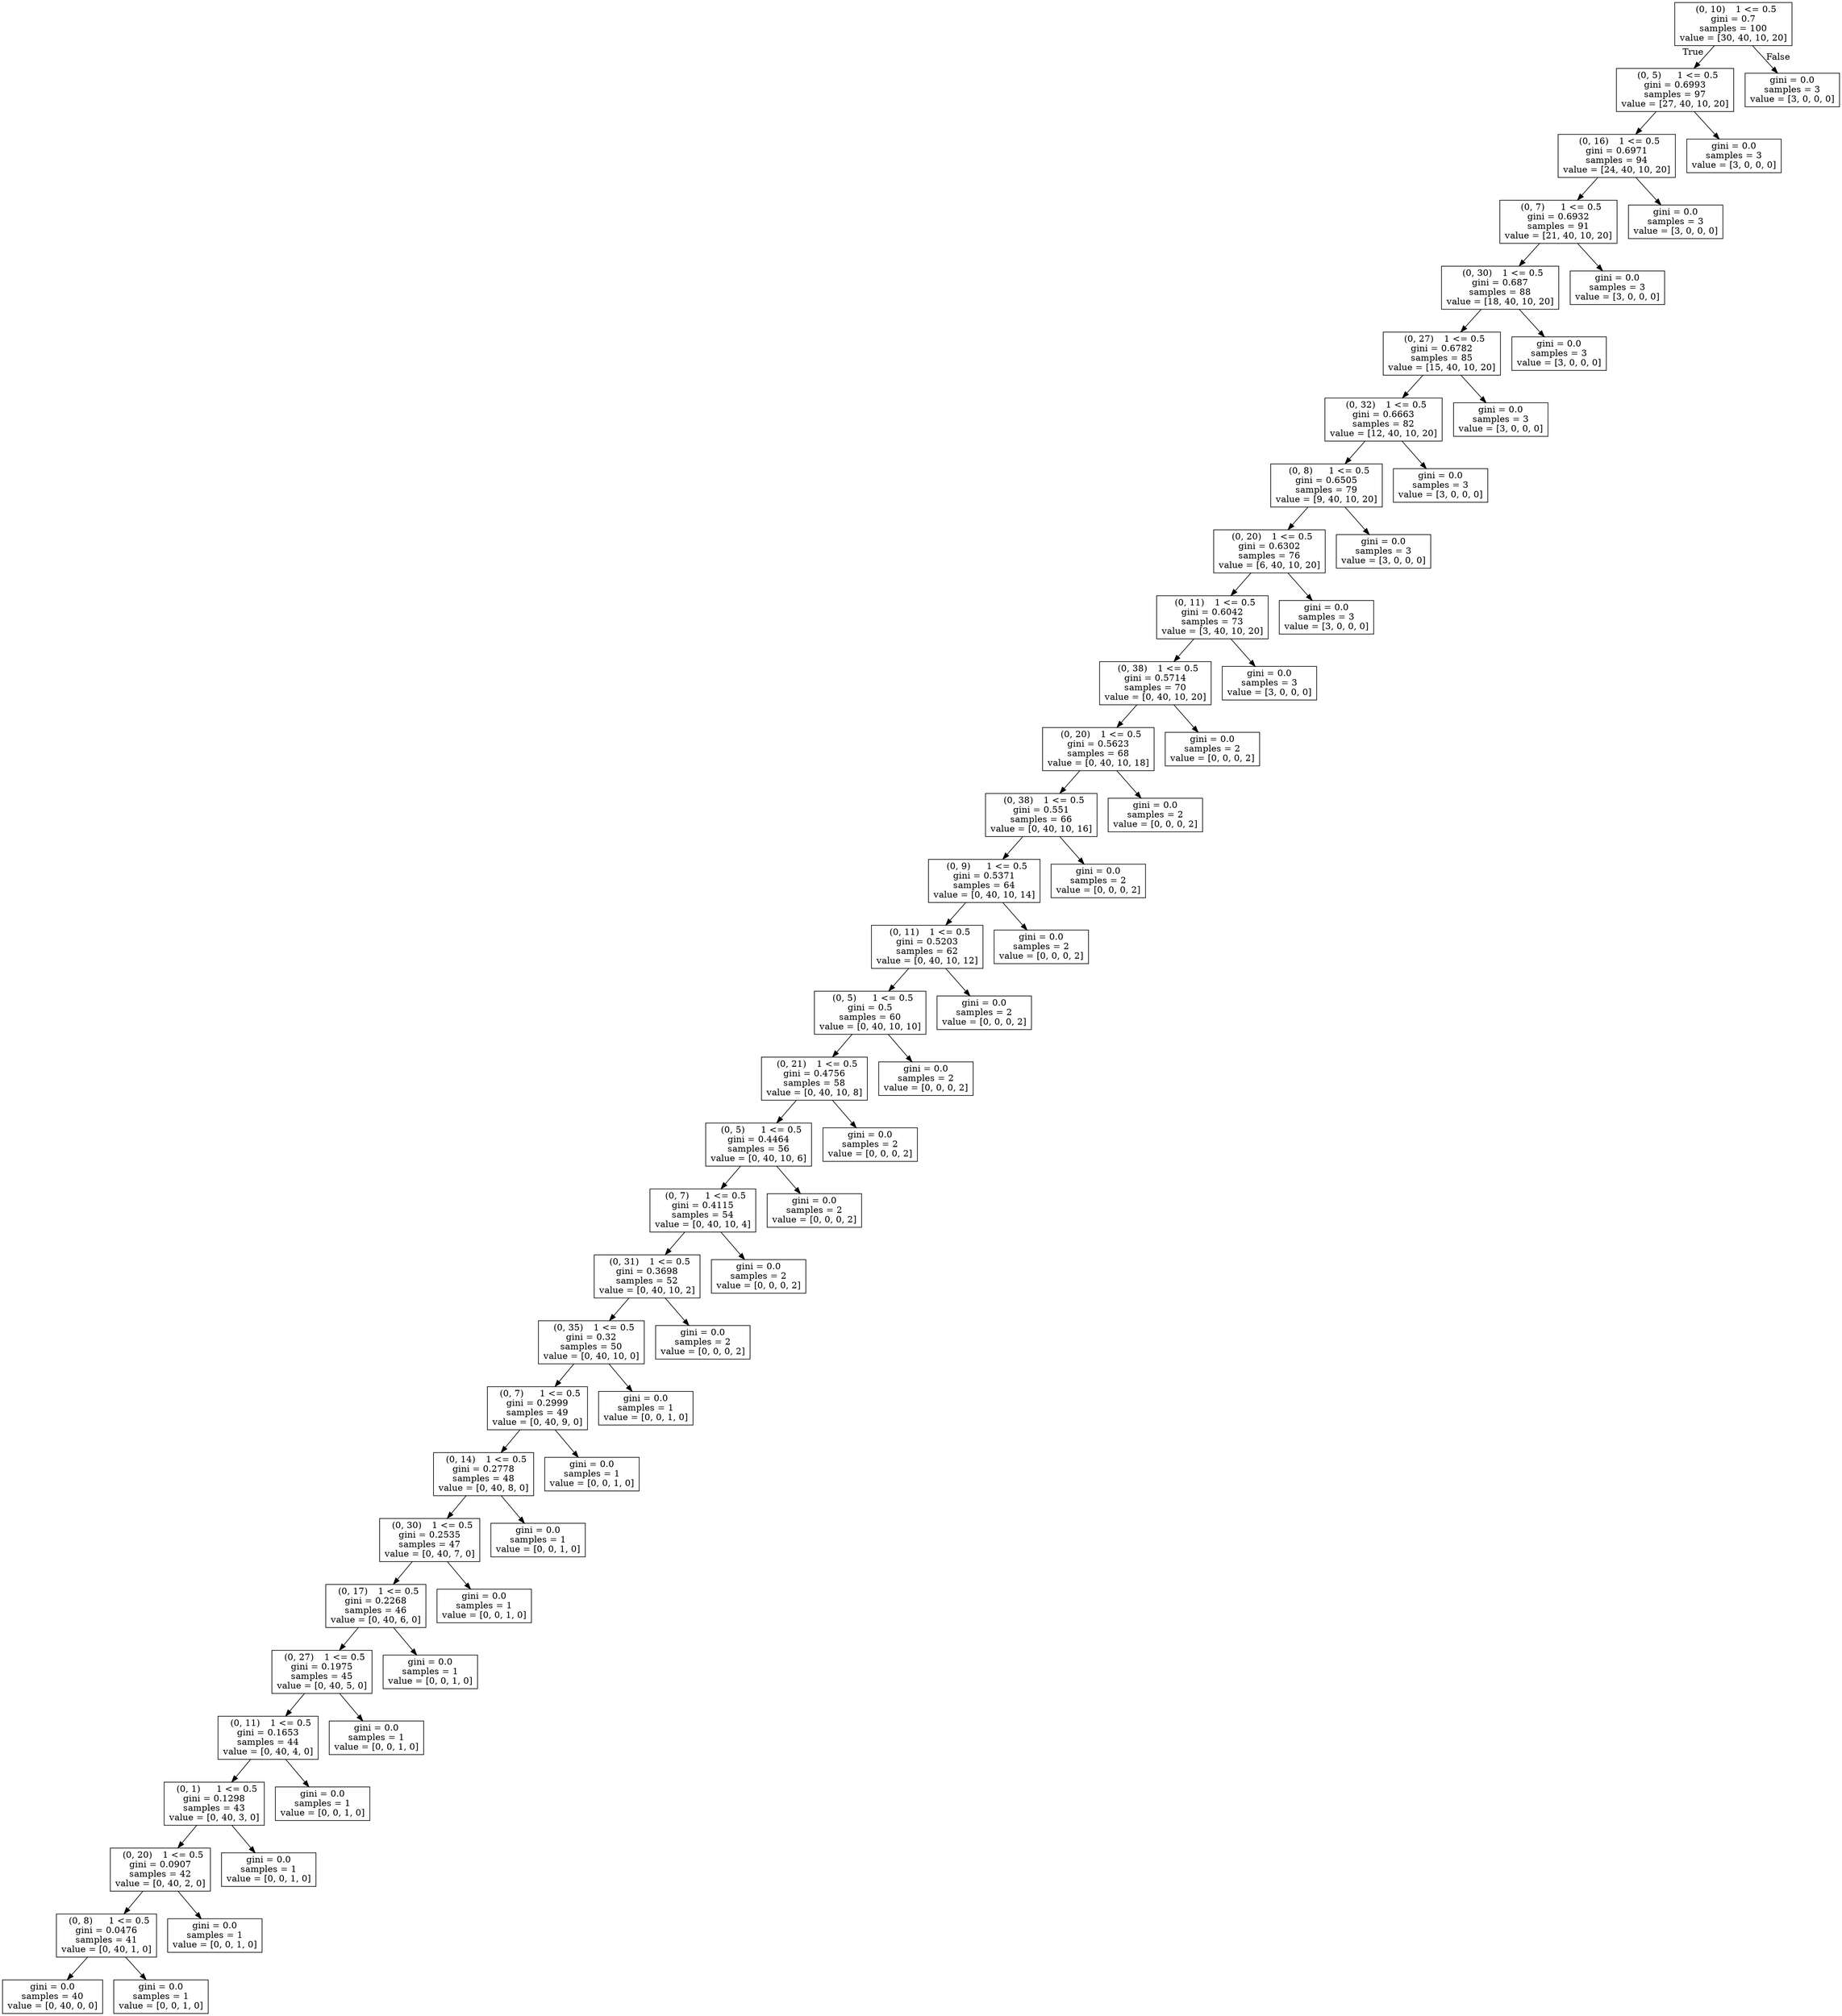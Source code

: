 digraph Tree {
node [shape=box] ;
0 [label="  (0, 10)	1 <= 0.5\ngini = 0.7\nsamples = 100\nvalue = [30, 40, 10, 20]"] ;
1 [label="  (0, 5)	1 <= 0.5\ngini = 0.6993\nsamples = 97\nvalue = [27, 40, 10, 20]"] ;
0 -> 1 [labeldistance=2.5, labelangle=45, headlabel="True"] ;
2 [label="  (0, 16)	1 <= 0.5\ngini = 0.6971\nsamples = 94\nvalue = [24, 40, 10, 20]"] ;
1 -> 2 ;
3 [label="  (0, 7)	1 <= 0.5\ngini = 0.6932\nsamples = 91\nvalue = [21, 40, 10, 20]"] ;
2 -> 3 ;
4 [label="  (0, 30)	1 <= 0.5\ngini = 0.687\nsamples = 88\nvalue = [18, 40, 10, 20]"] ;
3 -> 4 ;
5 [label="  (0, 27)	1 <= 0.5\ngini = 0.6782\nsamples = 85\nvalue = [15, 40, 10, 20]"] ;
4 -> 5 ;
6 [label="  (0, 32)	1 <= 0.5\ngini = 0.6663\nsamples = 82\nvalue = [12, 40, 10, 20]"] ;
5 -> 6 ;
7 [label="  (0, 8)	1 <= 0.5\ngini = 0.6505\nsamples = 79\nvalue = [9, 40, 10, 20]"] ;
6 -> 7 ;
8 [label="  (0, 20)	1 <= 0.5\ngini = 0.6302\nsamples = 76\nvalue = [6, 40, 10, 20]"] ;
7 -> 8 ;
9 [label="  (0, 11)	1 <= 0.5\ngini = 0.6042\nsamples = 73\nvalue = [3, 40, 10, 20]"] ;
8 -> 9 ;
10 [label="  (0, 38)	1 <= 0.5\ngini = 0.5714\nsamples = 70\nvalue = [0, 40, 10, 20]"] ;
9 -> 10 ;
11 [label="  (0, 20)	1 <= 0.5\ngini = 0.5623\nsamples = 68\nvalue = [0, 40, 10, 18]"] ;
10 -> 11 ;
12 [label="  (0, 38)	1 <= 0.5\ngini = 0.551\nsamples = 66\nvalue = [0, 40, 10, 16]"] ;
11 -> 12 ;
13 [label="  (0, 9)	1 <= 0.5\ngini = 0.5371\nsamples = 64\nvalue = [0, 40, 10, 14]"] ;
12 -> 13 ;
14 [label="  (0, 11)	1 <= 0.5\ngini = 0.5203\nsamples = 62\nvalue = [0, 40, 10, 12]"] ;
13 -> 14 ;
15 [label="  (0, 5)	1 <= 0.5\ngini = 0.5\nsamples = 60\nvalue = [0, 40, 10, 10]"] ;
14 -> 15 ;
16 [label="  (0, 21)	1 <= 0.5\ngini = 0.4756\nsamples = 58\nvalue = [0, 40, 10, 8]"] ;
15 -> 16 ;
17 [label="  (0, 5)	1 <= 0.5\ngini = 0.4464\nsamples = 56\nvalue = [0, 40, 10, 6]"] ;
16 -> 17 ;
18 [label="  (0, 7)	1 <= 0.5\ngini = 0.4115\nsamples = 54\nvalue = [0, 40, 10, 4]"] ;
17 -> 18 ;
19 [label="  (0, 31)	1 <= 0.5\ngini = 0.3698\nsamples = 52\nvalue = [0, 40, 10, 2]"] ;
18 -> 19 ;
20 [label="  (0, 35)	1 <= 0.5\ngini = 0.32\nsamples = 50\nvalue = [0, 40, 10, 0]"] ;
19 -> 20 ;
21 [label="  (0, 7)	1 <= 0.5\ngini = 0.2999\nsamples = 49\nvalue = [0, 40, 9, 0]"] ;
20 -> 21 ;
22 [label="  (0, 14)	1 <= 0.5\ngini = 0.2778\nsamples = 48\nvalue = [0, 40, 8, 0]"] ;
21 -> 22 ;
23 [label="  (0, 30)	1 <= 0.5\ngini = 0.2535\nsamples = 47\nvalue = [0, 40, 7, 0]"] ;
22 -> 23 ;
24 [label="  (0, 17)	1 <= 0.5\ngini = 0.2268\nsamples = 46\nvalue = [0, 40, 6, 0]"] ;
23 -> 24 ;
25 [label="  (0, 27)	1 <= 0.5\ngini = 0.1975\nsamples = 45\nvalue = [0, 40, 5, 0]"] ;
24 -> 25 ;
26 [label="  (0, 11)	1 <= 0.5\ngini = 0.1653\nsamples = 44\nvalue = [0, 40, 4, 0]"] ;
25 -> 26 ;
27 [label="  (0, 1)	1 <= 0.5\ngini = 0.1298\nsamples = 43\nvalue = [0, 40, 3, 0]"] ;
26 -> 27 ;
28 [label="  (0, 20)	1 <= 0.5\ngini = 0.0907\nsamples = 42\nvalue = [0, 40, 2, 0]"] ;
27 -> 28 ;
29 [label="  (0, 8)	1 <= 0.5\ngini = 0.0476\nsamples = 41\nvalue = [0, 40, 1, 0]"] ;
28 -> 29 ;
30 [label="gini = 0.0\nsamples = 40\nvalue = [0, 40, 0, 0]"] ;
29 -> 30 ;
31 [label="gini = 0.0\nsamples = 1\nvalue = [0, 0, 1, 0]"] ;
29 -> 31 ;
32 [label="gini = 0.0\nsamples = 1\nvalue = [0, 0, 1, 0]"] ;
28 -> 32 ;
33 [label="gini = 0.0\nsamples = 1\nvalue = [0, 0, 1, 0]"] ;
27 -> 33 ;
34 [label="gini = 0.0\nsamples = 1\nvalue = [0, 0, 1, 0]"] ;
26 -> 34 ;
35 [label="gini = 0.0\nsamples = 1\nvalue = [0, 0, 1, 0]"] ;
25 -> 35 ;
36 [label="gini = 0.0\nsamples = 1\nvalue = [0, 0, 1, 0]"] ;
24 -> 36 ;
37 [label="gini = 0.0\nsamples = 1\nvalue = [0, 0, 1, 0]"] ;
23 -> 37 ;
38 [label="gini = 0.0\nsamples = 1\nvalue = [0, 0, 1, 0]"] ;
22 -> 38 ;
39 [label="gini = 0.0\nsamples = 1\nvalue = [0, 0, 1, 0]"] ;
21 -> 39 ;
40 [label="gini = 0.0\nsamples = 1\nvalue = [0, 0, 1, 0]"] ;
20 -> 40 ;
41 [label="gini = 0.0\nsamples = 2\nvalue = [0, 0, 0, 2]"] ;
19 -> 41 ;
42 [label="gini = 0.0\nsamples = 2\nvalue = [0, 0, 0, 2]"] ;
18 -> 42 ;
43 [label="gini = 0.0\nsamples = 2\nvalue = [0, 0, 0, 2]"] ;
17 -> 43 ;
44 [label="gini = 0.0\nsamples = 2\nvalue = [0, 0, 0, 2]"] ;
16 -> 44 ;
45 [label="gini = 0.0\nsamples = 2\nvalue = [0, 0, 0, 2]"] ;
15 -> 45 ;
46 [label="gini = 0.0\nsamples = 2\nvalue = [0, 0, 0, 2]"] ;
14 -> 46 ;
47 [label="gini = 0.0\nsamples = 2\nvalue = [0, 0, 0, 2]"] ;
13 -> 47 ;
48 [label="gini = 0.0\nsamples = 2\nvalue = [0, 0, 0, 2]"] ;
12 -> 48 ;
49 [label="gini = 0.0\nsamples = 2\nvalue = [0, 0, 0, 2]"] ;
11 -> 49 ;
50 [label="gini = 0.0\nsamples = 2\nvalue = [0, 0, 0, 2]"] ;
10 -> 50 ;
51 [label="gini = 0.0\nsamples = 3\nvalue = [3, 0, 0, 0]"] ;
9 -> 51 ;
52 [label="gini = 0.0\nsamples = 3\nvalue = [3, 0, 0, 0]"] ;
8 -> 52 ;
53 [label="gini = 0.0\nsamples = 3\nvalue = [3, 0, 0, 0]"] ;
7 -> 53 ;
54 [label="gini = 0.0\nsamples = 3\nvalue = [3, 0, 0, 0]"] ;
6 -> 54 ;
55 [label="gini = 0.0\nsamples = 3\nvalue = [3, 0, 0, 0]"] ;
5 -> 55 ;
56 [label="gini = 0.0\nsamples = 3\nvalue = [3, 0, 0, 0]"] ;
4 -> 56 ;
57 [label="gini = 0.0\nsamples = 3\nvalue = [3, 0, 0, 0]"] ;
3 -> 57 ;
58 [label="gini = 0.0\nsamples = 3\nvalue = [3, 0, 0, 0]"] ;
2 -> 58 ;
59 [label="gini = 0.0\nsamples = 3\nvalue = [3, 0, 0, 0]"] ;
1 -> 59 ;
60 [label="gini = 0.0\nsamples = 3\nvalue = [3, 0, 0, 0]"] ;
0 -> 60 [labeldistance=2.5, labelangle=-45, headlabel="False"] ;
}